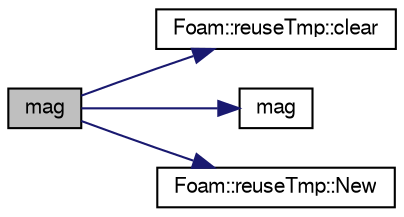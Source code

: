 digraph "mag"
{
  bgcolor="transparent";
  edge [fontname="FreeSans",fontsize="10",labelfontname="FreeSans",labelfontsize="10"];
  node [fontname="FreeSans",fontsize="10",shape=record];
  rankdir="LR";
  Node67055 [label="mag",height=0.2,width=0.4,color="black", fillcolor="grey75", style="filled", fontcolor="black"];
  Node67055 -> Node67056 [color="midnightblue",fontsize="10",style="solid",fontname="FreeSans"];
  Node67056 [label="Foam::reuseTmp::clear",height=0.2,width=0.4,color="black",URL="$a26478.html#a8ca867fc602373164df237bfc74061d3"];
  Node67055 -> Node67057 [color="midnightblue",fontsize="10",style="solid",fontname="FreeSans"];
  Node67057 [label="mag",height=0.2,width=0.4,color="black",URL="$a21124.html#a929da2a3fdcf3dacbbe0487d3a330dae"];
  Node67055 -> Node67058 [color="midnightblue",fontsize="10",style="solid",fontname="FreeSans"];
  Node67058 [label="Foam::reuseTmp::New",height=0.2,width=0.4,color="black",URL="$a26478.html#a9776d70803cae65094c1c967216fed43"];
}

